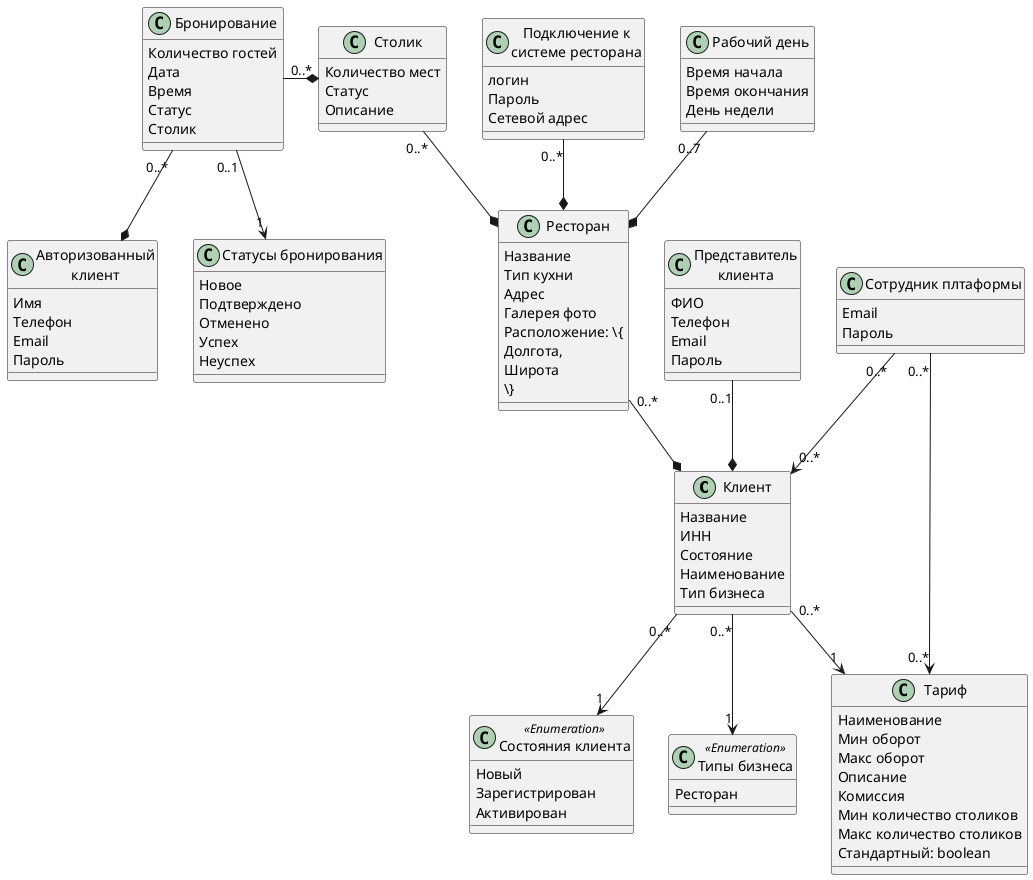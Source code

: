 @startuml

Class "Клиент" as client {
    Название
    ИНН
    Состояние
    Наименование
    Тип бизнеса
}

class "Представитель\nклиента" as member {
    ФИО
    Телефон
    Email
    Пароль
}

class "Тариф" as tariff {
    Наименование
    Мин оборот
    Макс оборот
    Описание
    Комиссия
    Мин количество столиков
    Макс количество столиков
    Стандартный: boolean
}

class "Состояния клиента" as states <<Enumeration>> {
    Новый
    Зарегистрирован
    Активирован
}

class "Типы бизнеса" as business_types <<Enumeration>> {
    Ресторан
}

class "Ресторан" as restaurant {
    Название
    Тип кухни
    Адрес
    Галерея фото
    Расположение: \{
        Долгота,
        Широта
    \}
}

class "Подключение к\nсистеме ресторана" as connection {
    логин
    Пароль
    Сетевой адрес
}

class "Рабочий день" as working_day {
    Время начала
    Время окончания
    День недели
}

class "Столик" as table {
    Количество мест
    Статус
    Описание
}

class "Авторизованный\nклиент" as fl {
    Имя
    Телефон
    Email
    Пароль
}

class "Бронирование" as booking {
    Количество гостей
    Дата
    Время
    Статус
    Столик
}

class "Статусы бронирования" as booking_states {
    Новое
    Подтверждено
    Отменено
    Успех
    Неуспех
}

class "Сотрудник плтаформы" as employee {
    Email
    Пароль
}

member "0..1" --* client
client "0..*" --> "1" tariff
client "0..*" --> "1" states
client "0..*" --> "1" business_types
restaurant "0..*" --* client
connection "0..*" --* restaurant
working_day "0..7" --* restaurant
table "0..*" --* restaurant

booking "0..1" --> "1" booking_states
booking "0..*" --* fl
booking "0..*" -right-* table

employee "0..*" --> "0..*" client
employee "0..*" --> "0..*" tariff
